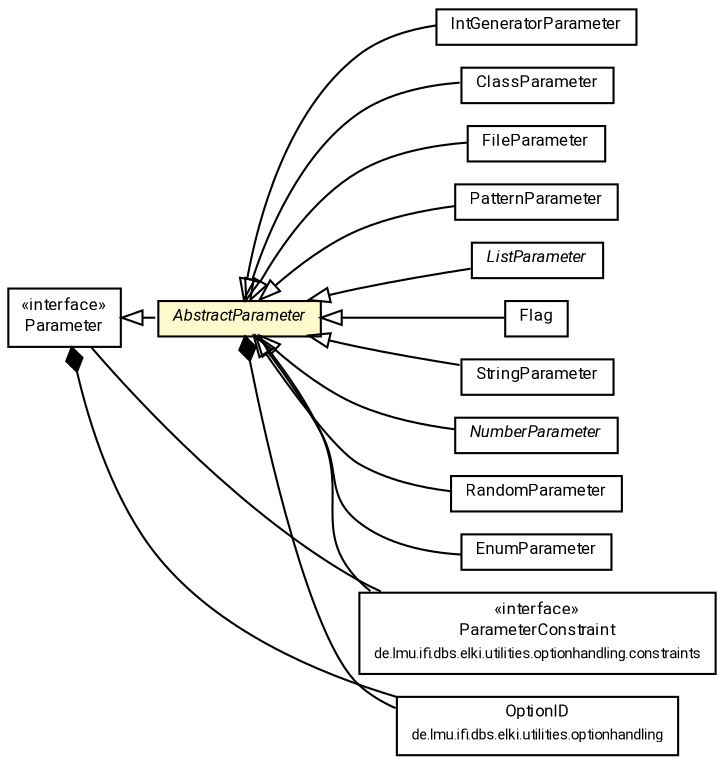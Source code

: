 #!/usr/local/bin/dot
#
# Class diagram 
# Generated by UMLGraph version R5_7_2-60-g0e99a6 (http://www.spinellis.gr/umlgraph/)
#

digraph G {
	graph [fontnames="svg"]
	edge [fontname="Roboto",fontsize=7,labelfontname="Roboto",labelfontsize=7,color="black"];
	node [fontname="Roboto",fontcolor="black",fontsize=8,shape=plaintext,margin=0,width=0,height=0];
	nodesep=0.15;
	ranksep=0.25;
	rankdir=LR;
	// de.lmu.ifi.dbs.elki.utilities.optionhandling.parameters.StringParameter
	c1232217 [label=<<table title="de.lmu.ifi.dbs.elki.utilities.optionhandling.parameters.StringParameter" border="0" cellborder="1" cellspacing="0" cellpadding="2" href="StringParameter.html" target="_parent">
		<tr><td><table border="0" cellspacing="0" cellpadding="1">
		<tr><td align="center" balign="center"> <font face="Roboto">StringParameter</font> </td></tr>
		</table></td></tr>
		</table>>, URL="StringParameter.html"];
	// de.lmu.ifi.dbs.elki.utilities.optionhandling.parameters.AbstractParameter<THIS extends de.lmu.ifi.dbs.elki.utilities.optionhandling.parameters.AbstractParameter<THIS, T>, T>
	c1232220 [label=<<table title="de.lmu.ifi.dbs.elki.utilities.optionhandling.parameters.AbstractParameter" border="0" cellborder="1" cellspacing="0" cellpadding="2" bgcolor="lemonChiffon" href="AbstractParameter.html" target="_parent">
		<tr><td><table border="0" cellspacing="0" cellpadding="1">
		<tr><td align="center" balign="center"> <font face="Roboto"><i>AbstractParameter</i></font> </td></tr>
		</table></td></tr>
		</table>>, URL="AbstractParameter.html"];
	// de.lmu.ifi.dbs.elki.utilities.optionhandling.parameters.NumberParameter<THIS extends de.lmu.ifi.dbs.elki.utilities.optionhandling.parameters.NumberParameter<THIS, T>, T extends java.lang.Number>
	c1232225 [label=<<table title="de.lmu.ifi.dbs.elki.utilities.optionhandling.parameters.NumberParameter" border="0" cellborder="1" cellspacing="0" cellpadding="2" href="NumberParameter.html" target="_parent">
		<tr><td><table border="0" cellspacing="0" cellpadding="1">
		<tr><td align="center" balign="center"> <font face="Roboto"><i>NumberParameter</i></font> </td></tr>
		</table></td></tr>
		</table>>, URL="NumberParameter.html"];
	// de.lmu.ifi.dbs.elki.utilities.optionhandling.parameters.RandomParameter
	c1232226 [label=<<table title="de.lmu.ifi.dbs.elki.utilities.optionhandling.parameters.RandomParameter" border="0" cellborder="1" cellspacing="0" cellpadding="2" href="RandomParameter.html" target="_parent">
		<tr><td><table border="0" cellspacing="0" cellpadding="1">
		<tr><td align="center" balign="center"> <font face="Roboto">RandomParameter</font> </td></tr>
		</table></td></tr>
		</table>>, URL="RandomParameter.html"];
	// de.lmu.ifi.dbs.elki.utilities.optionhandling.parameters.EnumParameter<E extends java.lang.Enum<E>>
	c1232227 [label=<<table title="de.lmu.ifi.dbs.elki.utilities.optionhandling.parameters.EnumParameter" border="0" cellborder="1" cellspacing="0" cellpadding="2" href="EnumParameter.html" target="_parent">
		<tr><td><table border="0" cellspacing="0" cellpadding="1">
		<tr><td align="center" balign="center"> <font face="Roboto">EnumParameter</font> </td></tr>
		</table></td></tr>
		</table>>, URL="EnumParameter.html"];
	// de.lmu.ifi.dbs.elki.utilities.optionhandling.parameters.IntGeneratorParameter
	c1232228 [label=<<table title="de.lmu.ifi.dbs.elki.utilities.optionhandling.parameters.IntGeneratorParameter" border="0" cellborder="1" cellspacing="0" cellpadding="2" href="IntGeneratorParameter.html" target="_parent">
		<tr><td><table border="0" cellspacing="0" cellpadding="1">
		<tr><td align="center" balign="center"> <font face="Roboto">IntGeneratorParameter</font> </td></tr>
		</table></td></tr>
		</table>>, URL="IntGeneratorParameter.html"];
	// de.lmu.ifi.dbs.elki.utilities.optionhandling.parameters.ClassParameter<C>
	c1232231 [label=<<table title="de.lmu.ifi.dbs.elki.utilities.optionhandling.parameters.ClassParameter" border="0" cellborder="1" cellspacing="0" cellpadding="2" href="ClassParameter.html" target="_parent">
		<tr><td><table border="0" cellspacing="0" cellpadding="1">
		<tr><td align="center" balign="center"> <font face="Roboto">ClassParameter</font> </td></tr>
		</table></td></tr>
		</table>>, URL="ClassParameter.html"];
	// de.lmu.ifi.dbs.elki.utilities.optionhandling.parameters.FileParameter
	c1232232 [label=<<table title="de.lmu.ifi.dbs.elki.utilities.optionhandling.parameters.FileParameter" border="0" cellborder="1" cellspacing="0" cellpadding="2" href="FileParameter.html" target="_parent">
		<tr><td><table border="0" cellspacing="0" cellpadding="1">
		<tr><td align="center" balign="center"> <font face="Roboto">FileParameter</font> </td></tr>
		</table></td></tr>
		</table>>, URL="FileParameter.html"];
	// de.lmu.ifi.dbs.elki.utilities.optionhandling.parameters.PatternParameter
	c1232236 [label=<<table title="de.lmu.ifi.dbs.elki.utilities.optionhandling.parameters.PatternParameter" border="0" cellborder="1" cellspacing="0" cellpadding="2" href="PatternParameter.html" target="_parent">
		<tr><td><table border="0" cellspacing="0" cellpadding="1">
		<tr><td align="center" balign="center"> <font face="Roboto">PatternParameter</font> </td></tr>
		</table></td></tr>
		</table>>, URL="PatternParameter.html"];
	// de.lmu.ifi.dbs.elki.utilities.optionhandling.parameters.Parameter<T>
	c1232237 [label=<<table title="de.lmu.ifi.dbs.elki.utilities.optionhandling.parameters.Parameter" border="0" cellborder="1" cellspacing="0" cellpadding="2" href="Parameter.html" target="_parent">
		<tr><td><table border="0" cellspacing="0" cellpadding="1">
		<tr><td align="center" balign="center"> &#171;interface&#187; </td></tr>
		<tr><td align="center" balign="center"> <font face="Roboto">Parameter</font> </td></tr>
		</table></td></tr>
		</table>>, URL="Parameter.html"];
	// de.lmu.ifi.dbs.elki.utilities.optionhandling.parameters.ListParameter<THIS extends de.lmu.ifi.dbs.elki.utilities.optionhandling.parameters.ListParameter<THIS, T>, T>
	c1232238 [label=<<table title="de.lmu.ifi.dbs.elki.utilities.optionhandling.parameters.ListParameter" border="0" cellborder="1" cellspacing="0" cellpadding="2" href="ListParameter.html" target="_parent">
		<tr><td><table border="0" cellspacing="0" cellpadding="1">
		<tr><td align="center" balign="center"> <font face="Roboto"><i>ListParameter</i></font> </td></tr>
		</table></td></tr>
		</table>>, URL="ListParameter.html"];
	// de.lmu.ifi.dbs.elki.utilities.optionhandling.parameters.Flag
	c1232240 [label=<<table title="de.lmu.ifi.dbs.elki.utilities.optionhandling.parameters.Flag" border="0" cellborder="1" cellspacing="0" cellpadding="2" href="Flag.html" target="_parent">
		<tr><td><table border="0" cellspacing="0" cellpadding="1">
		<tr><td align="center" balign="center"> <font face="Roboto">Flag</font> </td></tr>
		</table></td></tr>
		</table>>, URL="Flag.html"];
	// de.lmu.ifi.dbs.elki.utilities.optionhandling.constraints.ParameterConstraint<T>
	c1232246 [label=<<table title="de.lmu.ifi.dbs.elki.utilities.optionhandling.constraints.ParameterConstraint" border="0" cellborder="1" cellspacing="0" cellpadding="2" href="../constraints/ParameterConstraint.html" target="_parent">
		<tr><td><table border="0" cellspacing="0" cellpadding="1">
		<tr><td align="center" balign="center"> &#171;interface&#187; </td></tr>
		<tr><td align="center" balign="center"> <font face="Roboto">ParameterConstraint</font> </td></tr>
		<tr><td align="center" balign="center"> <font face="Roboto" point-size="7.0">de.lmu.ifi.dbs.elki.utilities.optionhandling.constraints</font> </td></tr>
		</table></td></tr>
		</table>>, URL="../constraints/ParameterConstraint.html"];
	// de.lmu.ifi.dbs.elki.utilities.optionhandling.OptionID
	c1232253 [label=<<table title="de.lmu.ifi.dbs.elki.utilities.optionhandling.OptionID" border="0" cellborder="1" cellspacing="0" cellpadding="2" href="../OptionID.html" target="_parent">
		<tr><td><table border="0" cellspacing="0" cellpadding="1">
		<tr><td align="center" balign="center"> <font face="Roboto">OptionID</font> </td></tr>
		<tr><td align="center" balign="center"> <font face="Roboto" point-size="7.0">de.lmu.ifi.dbs.elki.utilities.optionhandling</font> </td></tr>
		</table></td></tr>
		</table>>, URL="../OptionID.html"];
	// de.lmu.ifi.dbs.elki.utilities.optionhandling.parameters.StringParameter extends de.lmu.ifi.dbs.elki.utilities.optionhandling.parameters.AbstractParameter<THIS extends de.lmu.ifi.dbs.elki.utilities.optionhandling.parameters.AbstractParameter<THIS, T>, T>
	c1232220 -> c1232217 [arrowtail=empty,dir=back,weight=10];
	// de.lmu.ifi.dbs.elki.utilities.optionhandling.parameters.AbstractParameter<THIS extends de.lmu.ifi.dbs.elki.utilities.optionhandling.parameters.AbstractParameter<THIS, T>, T> implements de.lmu.ifi.dbs.elki.utilities.optionhandling.parameters.Parameter<T>
	c1232237 -> c1232220 [arrowtail=empty,style=dashed,dir=back,weight=9];
	// de.lmu.ifi.dbs.elki.utilities.optionhandling.parameters.AbstractParameter<THIS extends de.lmu.ifi.dbs.elki.utilities.optionhandling.parameters.AbstractParameter<THIS, T>, T> composed de.lmu.ifi.dbs.elki.utilities.optionhandling.OptionID
	c1232220 -> c1232253 [arrowhead=none,arrowtail=diamond,dir=back,weight=6];
	// de.lmu.ifi.dbs.elki.utilities.optionhandling.parameters.AbstractParameter<THIS extends de.lmu.ifi.dbs.elki.utilities.optionhandling.parameters.AbstractParameter<THIS, T>, T> assoc de.lmu.ifi.dbs.elki.utilities.optionhandling.constraints.ParameterConstraint<T>
	c1232220 -> c1232246 [arrowhead=none,weight=2];
	// de.lmu.ifi.dbs.elki.utilities.optionhandling.parameters.NumberParameter<THIS extends de.lmu.ifi.dbs.elki.utilities.optionhandling.parameters.NumberParameter<THIS, T>, T extends java.lang.Number> extends de.lmu.ifi.dbs.elki.utilities.optionhandling.parameters.AbstractParameter<THIS extends de.lmu.ifi.dbs.elki.utilities.optionhandling.parameters.AbstractParameter<THIS, T>, T>
	c1232220 -> c1232225 [arrowtail=empty,dir=back,weight=10];
	// de.lmu.ifi.dbs.elki.utilities.optionhandling.parameters.RandomParameter extends de.lmu.ifi.dbs.elki.utilities.optionhandling.parameters.AbstractParameter<THIS extends de.lmu.ifi.dbs.elki.utilities.optionhandling.parameters.AbstractParameter<THIS, T>, T>
	c1232220 -> c1232226 [arrowtail=empty,dir=back,weight=10];
	// de.lmu.ifi.dbs.elki.utilities.optionhandling.parameters.EnumParameter<E extends java.lang.Enum<E>> extends de.lmu.ifi.dbs.elki.utilities.optionhandling.parameters.AbstractParameter<THIS extends de.lmu.ifi.dbs.elki.utilities.optionhandling.parameters.AbstractParameter<THIS, T>, T>
	c1232220 -> c1232227 [arrowtail=empty,dir=back,weight=10];
	// de.lmu.ifi.dbs.elki.utilities.optionhandling.parameters.IntGeneratorParameter extends de.lmu.ifi.dbs.elki.utilities.optionhandling.parameters.AbstractParameter<THIS extends de.lmu.ifi.dbs.elki.utilities.optionhandling.parameters.AbstractParameter<THIS, T>, T>
	c1232220 -> c1232228 [arrowtail=empty,dir=back,weight=10];
	// de.lmu.ifi.dbs.elki.utilities.optionhandling.parameters.ClassParameter<C> extends de.lmu.ifi.dbs.elki.utilities.optionhandling.parameters.AbstractParameter<THIS extends de.lmu.ifi.dbs.elki.utilities.optionhandling.parameters.AbstractParameter<THIS, T>, T>
	c1232220 -> c1232231 [arrowtail=empty,dir=back,weight=10];
	// de.lmu.ifi.dbs.elki.utilities.optionhandling.parameters.FileParameter extends de.lmu.ifi.dbs.elki.utilities.optionhandling.parameters.AbstractParameter<THIS extends de.lmu.ifi.dbs.elki.utilities.optionhandling.parameters.AbstractParameter<THIS, T>, T>
	c1232220 -> c1232232 [arrowtail=empty,dir=back,weight=10];
	// de.lmu.ifi.dbs.elki.utilities.optionhandling.parameters.PatternParameter extends de.lmu.ifi.dbs.elki.utilities.optionhandling.parameters.AbstractParameter<THIS extends de.lmu.ifi.dbs.elki.utilities.optionhandling.parameters.AbstractParameter<THIS, T>, T>
	c1232220 -> c1232236 [arrowtail=empty,dir=back,weight=10];
	// de.lmu.ifi.dbs.elki.utilities.optionhandling.parameters.Parameter<T> composed de.lmu.ifi.dbs.elki.utilities.optionhandling.OptionID
	c1232237 -> c1232253 [arrowhead=none,arrowtail=diamond,dir=back,weight=6];
	// de.lmu.ifi.dbs.elki.utilities.optionhandling.parameters.Parameter<T> assoc de.lmu.ifi.dbs.elki.utilities.optionhandling.constraints.ParameterConstraint<T>
	c1232237 -> c1232246 [arrowhead=none,weight=2];
	// de.lmu.ifi.dbs.elki.utilities.optionhandling.parameters.ListParameter<THIS extends de.lmu.ifi.dbs.elki.utilities.optionhandling.parameters.ListParameter<THIS, T>, T> extends de.lmu.ifi.dbs.elki.utilities.optionhandling.parameters.AbstractParameter<THIS extends de.lmu.ifi.dbs.elki.utilities.optionhandling.parameters.AbstractParameter<THIS, T>, T>
	c1232220 -> c1232238 [arrowtail=empty,dir=back,weight=10];
	// de.lmu.ifi.dbs.elki.utilities.optionhandling.parameters.Flag extends de.lmu.ifi.dbs.elki.utilities.optionhandling.parameters.AbstractParameter<THIS extends de.lmu.ifi.dbs.elki.utilities.optionhandling.parameters.AbstractParameter<THIS, T>, T>
	c1232220 -> c1232240 [arrowtail=empty,dir=back,weight=10];
}


